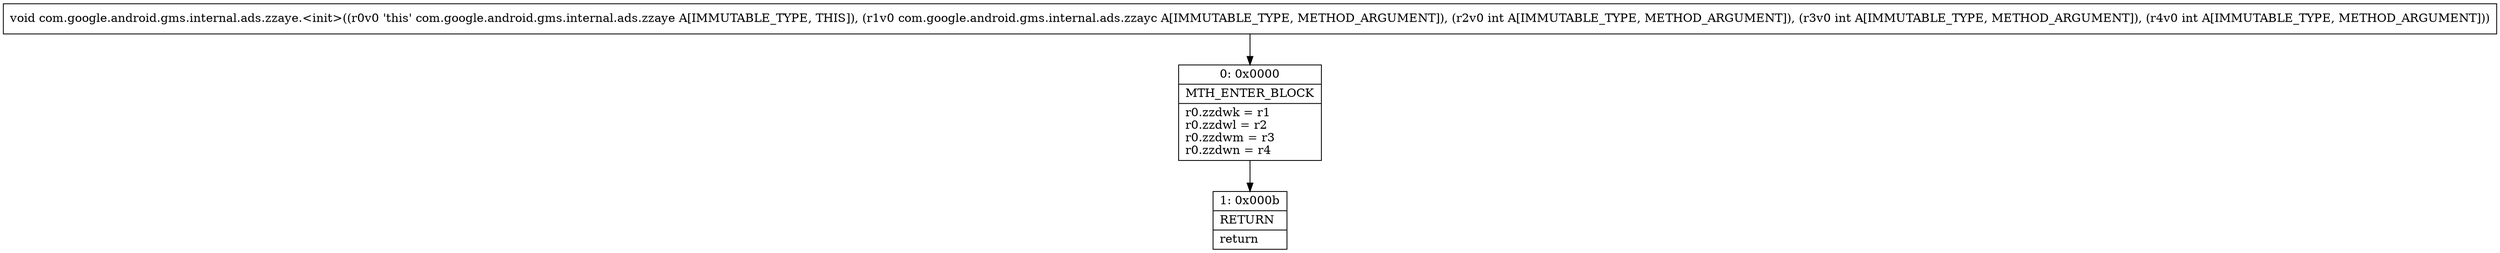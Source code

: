 digraph "CFG forcom.google.android.gms.internal.ads.zzaye.\<init\>(Lcom\/google\/android\/gms\/internal\/ads\/zzayc;III)V" {
Node_0 [shape=record,label="{0\:\ 0x0000|MTH_ENTER_BLOCK\l|r0.zzdwk = r1\lr0.zzdwl = r2\lr0.zzdwm = r3\lr0.zzdwn = r4\l}"];
Node_1 [shape=record,label="{1\:\ 0x000b|RETURN\l|return\l}"];
MethodNode[shape=record,label="{void com.google.android.gms.internal.ads.zzaye.\<init\>((r0v0 'this' com.google.android.gms.internal.ads.zzaye A[IMMUTABLE_TYPE, THIS]), (r1v0 com.google.android.gms.internal.ads.zzayc A[IMMUTABLE_TYPE, METHOD_ARGUMENT]), (r2v0 int A[IMMUTABLE_TYPE, METHOD_ARGUMENT]), (r3v0 int A[IMMUTABLE_TYPE, METHOD_ARGUMENT]), (r4v0 int A[IMMUTABLE_TYPE, METHOD_ARGUMENT])) }"];
MethodNode -> Node_0;
Node_0 -> Node_1;
}


